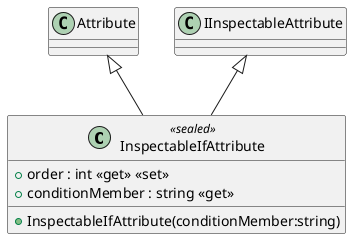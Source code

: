 @startuml
class InspectableIfAttribute <<sealed>> {
    + InspectableIfAttribute(conditionMember:string)
    + order : int <<get>> <<set>>
    + conditionMember : string <<get>>
}
Attribute <|-- InspectableIfAttribute
IInspectableAttribute <|-- InspectableIfAttribute
@enduml
